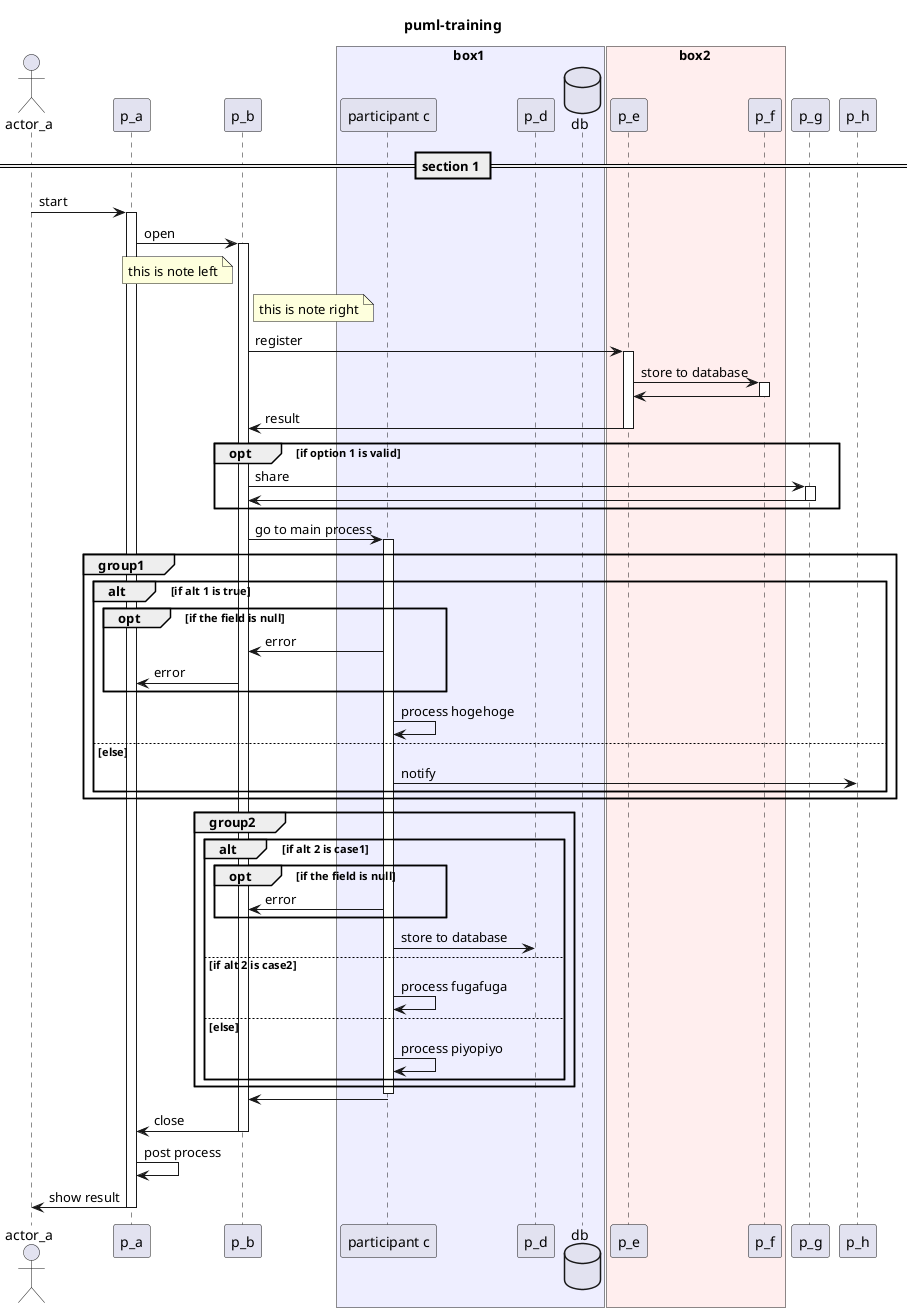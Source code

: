 @startuml uml1

title puml-training

actor actor_a
participant p_a
participant p_b
box box1 #eeeeff
participant "participant c" as p_c
participant p_d
database "db" as db
endbox
box box2 #ffeeee
participant p_e
participant p_f
endbox
participant p_g
participant p_h

== section 1 ==

actor_a -> p_a : start
activate p_a
  p_a -> p_b : open
  note left p_b : this is note left
  note right p_b : this is note right
  activate p_b
    p_b -> p_e : register
    activate p_e
      p_e -> p_f : store to database
      activate p_f
        p_f -> p_e
      deactivate p_f
      p_e -> p_b : result
    deactivate p_e

    opt if option 1 is valid
      p_b -> p_g : share
      activate p_g
        p_g -> p_b
      deactivate p_g
    end opt

    p_b -> p_c : go to main process

    activate p_c
      group group1
        alt if alt 1 is true
          opt if the field is null
            p_c -> p_b : error
            p_b -> p_a : error
          end opt
          p_c -> p_c : process hogehoge
        else else
          p_c -> p_h : notify
        end alt
      end group

      group group2
        alt if alt 2 is case1
          opt if the field is null
            p_c -> p_b : error
          end opt
          p_c -> p_d : store to database
        else if alt 2 is case2
          p_c -> p_c : process fugafuga
        else else
          p_c -> p_c : process piyopiyo
        end alt
      end group
    deactivate p_c

    p_c -> p_b
    p_b -> p_a : close
  deactivate p_b
p_a -> p_a : post process
p_a -> actor_a : show result
deactivate p_a

@enduml
